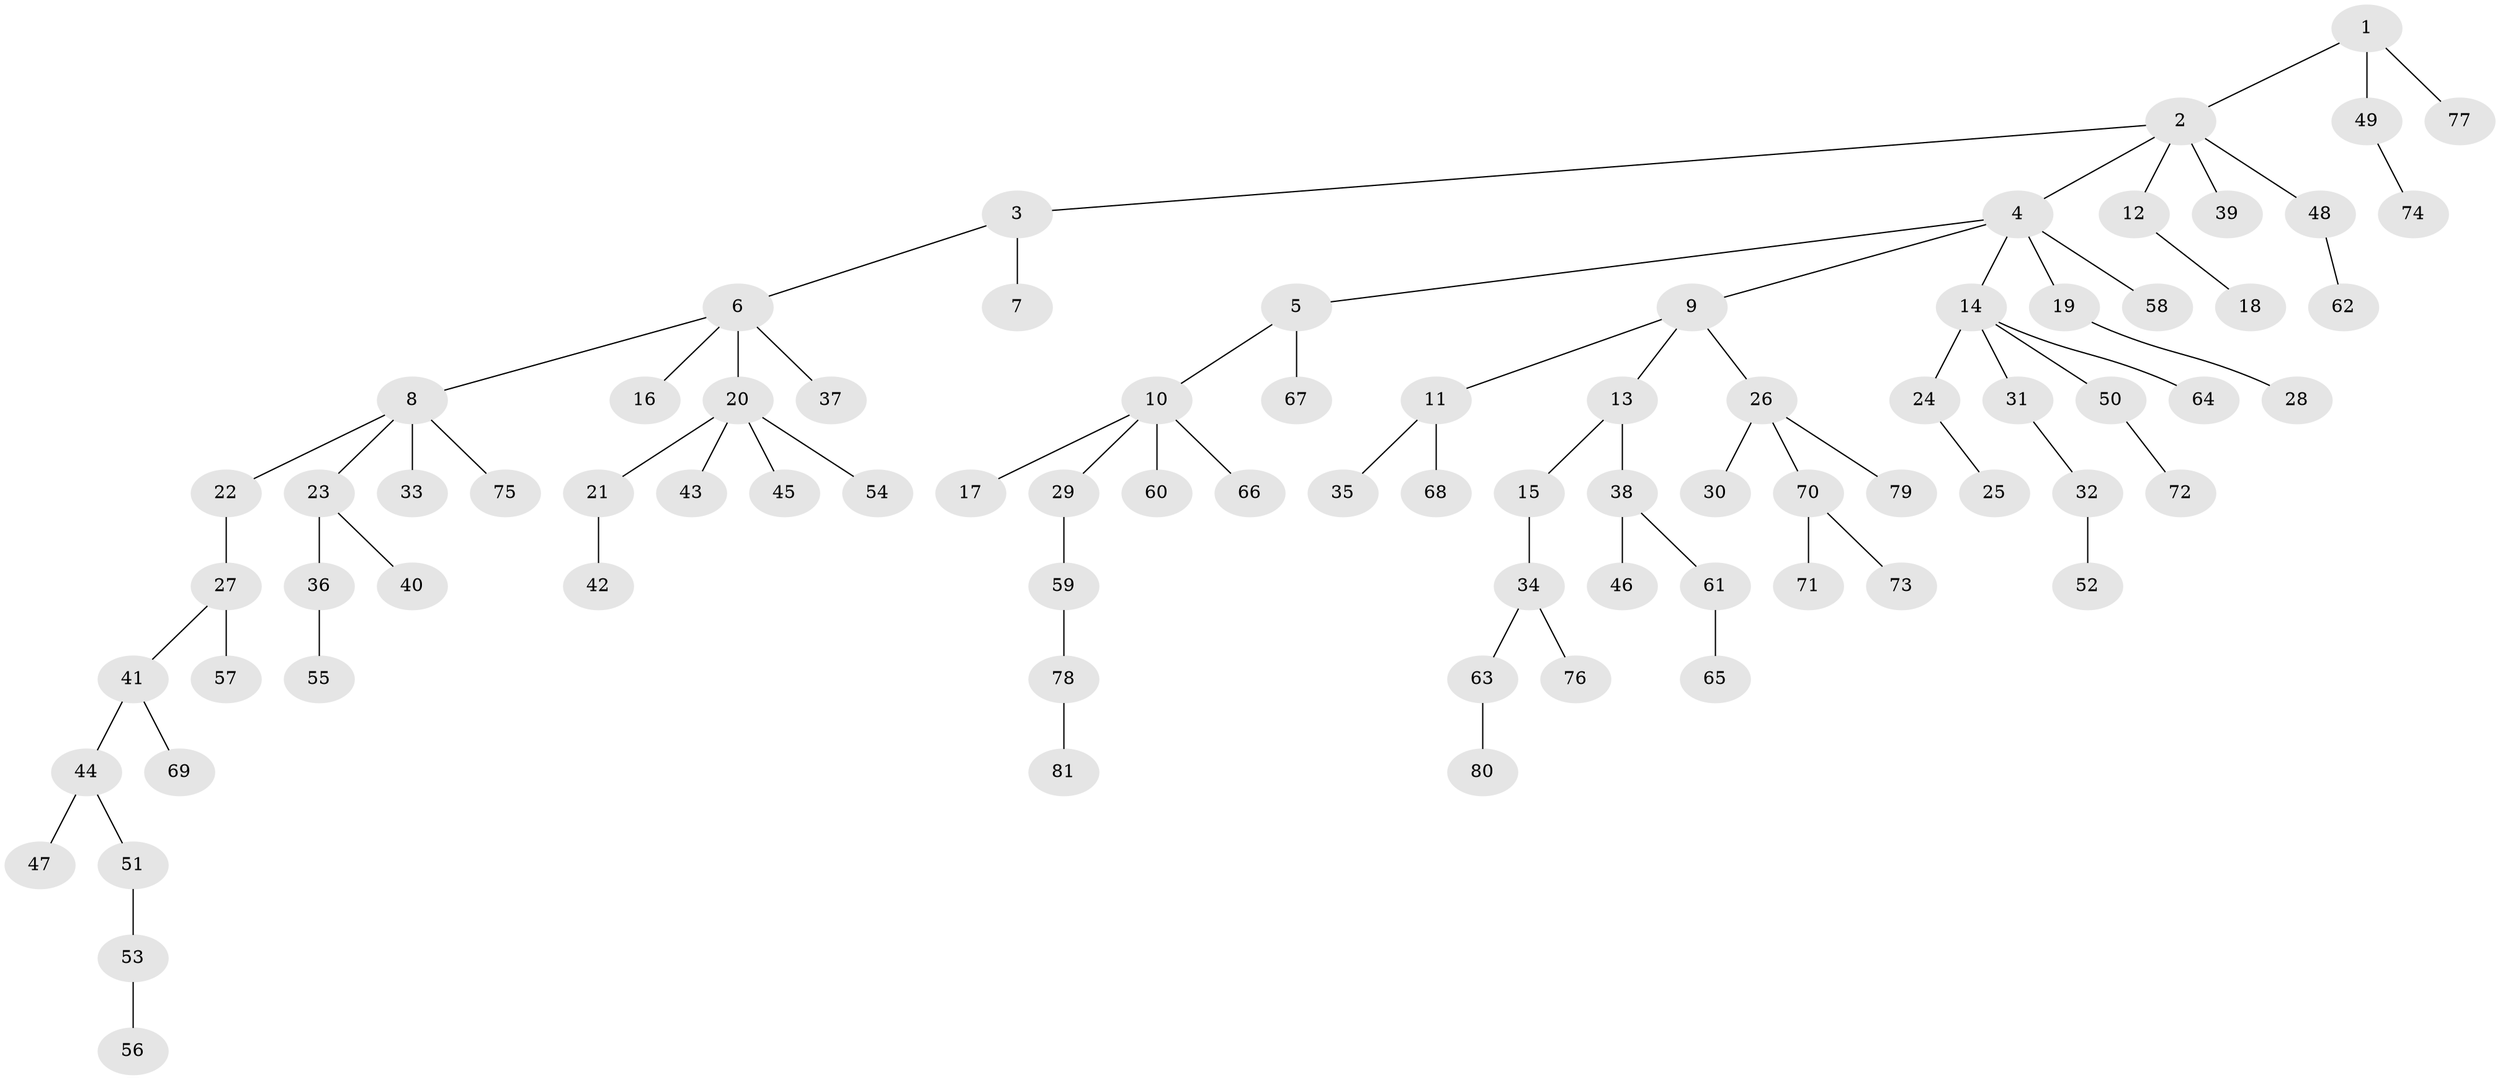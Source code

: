 // Generated by graph-tools (version 1.1) at 2025/11/02/27/25 16:11:28]
// undirected, 81 vertices, 80 edges
graph export_dot {
graph [start="1"]
  node [color=gray90,style=filled];
  1;
  2;
  3;
  4;
  5;
  6;
  7;
  8;
  9;
  10;
  11;
  12;
  13;
  14;
  15;
  16;
  17;
  18;
  19;
  20;
  21;
  22;
  23;
  24;
  25;
  26;
  27;
  28;
  29;
  30;
  31;
  32;
  33;
  34;
  35;
  36;
  37;
  38;
  39;
  40;
  41;
  42;
  43;
  44;
  45;
  46;
  47;
  48;
  49;
  50;
  51;
  52;
  53;
  54;
  55;
  56;
  57;
  58;
  59;
  60;
  61;
  62;
  63;
  64;
  65;
  66;
  67;
  68;
  69;
  70;
  71;
  72;
  73;
  74;
  75;
  76;
  77;
  78;
  79;
  80;
  81;
  1 -- 2;
  1 -- 49;
  1 -- 77;
  2 -- 3;
  2 -- 4;
  2 -- 12;
  2 -- 39;
  2 -- 48;
  3 -- 6;
  3 -- 7;
  4 -- 5;
  4 -- 9;
  4 -- 14;
  4 -- 19;
  4 -- 58;
  5 -- 10;
  5 -- 67;
  6 -- 8;
  6 -- 16;
  6 -- 20;
  6 -- 37;
  8 -- 22;
  8 -- 23;
  8 -- 33;
  8 -- 75;
  9 -- 11;
  9 -- 13;
  9 -- 26;
  10 -- 17;
  10 -- 29;
  10 -- 60;
  10 -- 66;
  11 -- 35;
  11 -- 68;
  12 -- 18;
  13 -- 15;
  13 -- 38;
  14 -- 24;
  14 -- 31;
  14 -- 50;
  14 -- 64;
  15 -- 34;
  19 -- 28;
  20 -- 21;
  20 -- 43;
  20 -- 45;
  20 -- 54;
  21 -- 42;
  22 -- 27;
  23 -- 36;
  23 -- 40;
  24 -- 25;
  26 -- 30;
  26 -- 70;
  26 -- 79;
  27 -- 41;
  27 -- 57;
  29 -- 59;
  31 -- 32;
  32 -- 52;
  34 -- 63;
  34 -- 76;
  36 -- 55;
  38 -- 46;
  38 -- 61;
  41 -- 44;
  41 -- 69;
  44 -- 47;
  44 -- 51;
  48 -- 62;
  49 -- 74;
  50 -- 72;
  51 -- 53;
  53 -- 56;
  59 -- 78;
  61 -- 65;
  63 -- 80;
  70 -- 71;
  70 -- 73;
  78 -- 81;
}
